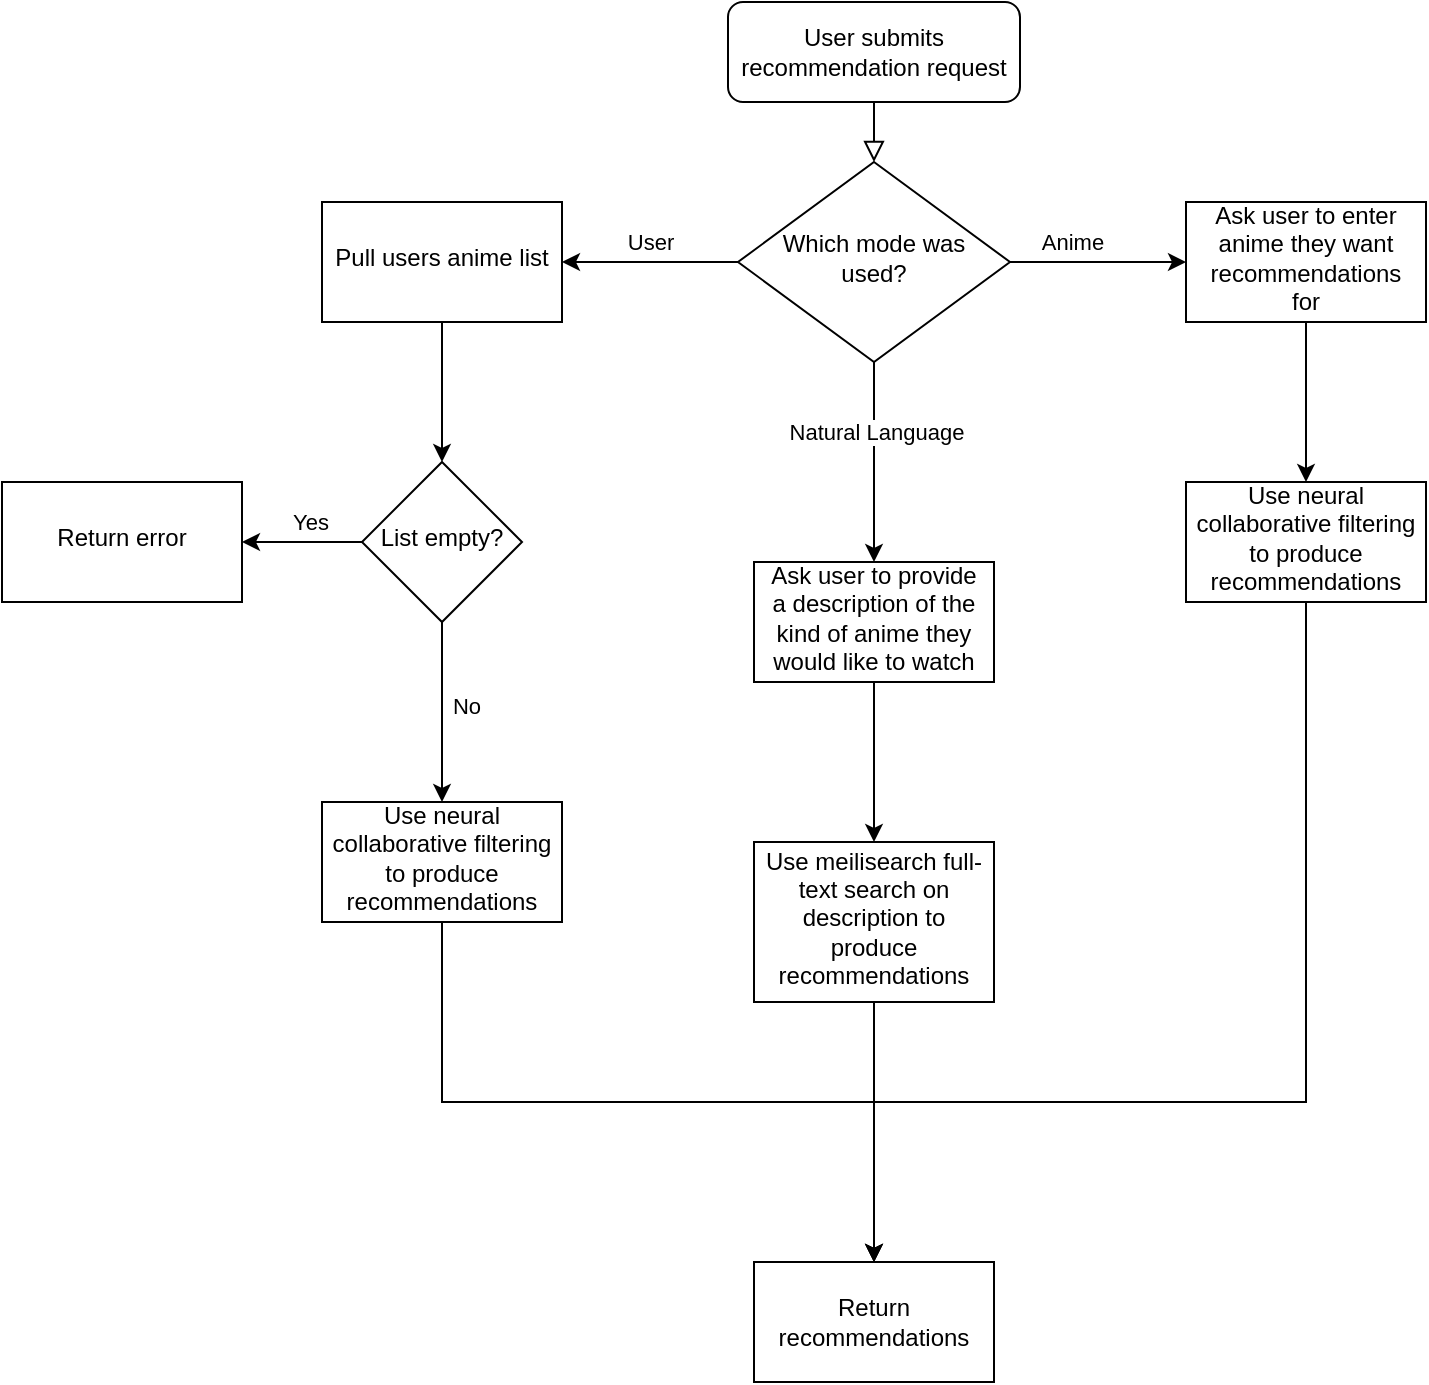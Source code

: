<mxfile version="26.2.2">
  <diagram id="C5RBs43oDa-KdzZeNtuy" name="Page-1">
    <mxGraphModel dx="1935" dy="1004" grid="1" gridSize="10" guides="1" tooltips="1" connect="1" arrows="1" fold="1" page="1" pageScale="1" pageWidth="827" pageHeight="1169" math="0" shadow="0">
      <root>
        <mxCell id="WIyWlLk6GJQsqaUBKTNV-0" />
        <mxCell id="WIyWlLk6GJQsqaUBKTNV-1" parent="WIyWlLk6GJQsqaUBKTNV-0" />
        <mxCell id="WIyWlLk6GJQsqaUBKTNV-2" value="" style="rounded=0;html=1;jettySize=auto;orthogonalLoop=1;fontSize=11;endArrow=block;endFill=0;endSize=8;strokeWidth=1;shadow=0;labelBackgroundColor=none;edgeStyle=orthogonalEdgeStyle;" parent="WIyWlLk6GJQsqaUBKTNV-1" source="WIyWlLk6GJQsqaUBKTNV-3" target="WIyWlLk6GJQsqaUBKTNV-6" edge="1">
          <mxGeometry relative="1" as="geometry" />
        </mxCell>
        <mxCell id="WIyWlLk6GJQsqaUBKTNV-3" value="User submits recommendation request" style="rounded=1;whiteSpace=wrap;html=1;fontSize=12;glass=0;strokeWidth=1;shadow=0;" parent="WIyWlLk6GJQsqaUBKTNV-1" vertex="1">
          <mxGeometry x="341" y="70" width="146" height="50" as="geometry" />
        </mxCell>
        <mxCell id="54ExOtCVc-JKJDqyDyc6-1" value="" style="edgeStyle=orthogonalEdgeStyle;rounded=0;orthogonalLoop=1;jettySize=auto;html=1;" edge="1" parent="WIyWlLk6GJQsqaUBKTNV-1" source="WIyWlLk6GJQsqaUBKTNV-6" target="54ExOtCVc-JKJDqyDyc6-0">
          <mxGeometry relative="1" as="geometry" />
        </mxCell>
        <mxCell id="54ExOtCVc-JKJDqyDyc6-2" value="Anime" style="edgeLabel;html=1;align=center;verticalAlign=middle;resizable=0;points=[];" vertex="1" connectable="0" parent="54ExOtCVc-JKJDqyDyc6-1">
          <mxGeometry x="-0.295" y="1" relative="1" as="geometry">
            <mxPoint y="-9" as="offset" />
          </mxGeometry>
        </mxCell>
        <mxCell id="54ExOtCVc-JKJDqyDyc6-4" value="" style="edgeStyle=orthogonalEdgeStyle;rounded=0;orthogonalLoop=1;jettySize=auto;html=1;" edge="1" parent="WIyWlLk6GJQsqaUBKTNV-1" source="WIyWlLk6GJQsqaUBKTNV-6" target="54ExOtCVc-JKJDqyDyc6-3">
          <mxGeometry relative="1" as="geometry" />
        </mxCell>
        <mxCell id="54ExOtCVc-JKJDqyDyc6-5" value="User" style="edgeLabel;html=1;align=center;verticalAlign=middle;resizable=0;points=[];" vertex="1" connectable="0" parent="54ExOtCVc-JKJDqyDyc6-4">
          <mxGeometry y="3" relative="1" as="geometry">
            <mxPoint y="-13" as="offset" />
          </mxGeometry>
        </mxCell>
        <mxCell id="54ExOtCVc-JKJDqyDyc6-7" value="" style="edgeStyle=orthogonalEdgeStyle;rounded=0;orthogonalLoop=1;jettySize=auto;html=1;" edge="1" parent="WIyWlLk6GJQsqaUBKTNV-1" source="WIyWlLk6GJQsqaUBKTNV-6" target="54ExOtCVc-JKJDqyDyc6-6">
          <mxGeometry relative="1" as="geometry" />
        </mxCell>
        <mxCell id="54ExOtCVc-JKJDqyDyc6-8" value="Natural Language" style="edgeLabel;html=1;align=center;verticalAlign=middle;resizable=0;points=[];" vertex="1" connectable="0" parent="54ExOtCVc-JKJDqyDyc6-7">
          <mxGeometry x="-0.3" y="1" relative="1" as="geometry">
            <mxPoint as="offset" />
          </mxGeometry>
        </mxCell>
        <mxCell id="WIyWlLk6GJQsqaUBKTNV-6" value="Which mode was used?" style="rhombus;whiteSpace=wrap;html=1;shadow=0;fontFamily=Helvetica;fontSize=12;align=center;strokeWidth=1;spacing=6;spacingTop=-4;" parent="WIyWlLk6GJQsqaUBKTNV-1" vertex="1">
          <mxGeometry x="346" y="150" width="136" height="100" as="geometry" />
        </mxCell>
        <mxCell id="54ExOtCVc-JKJDqyDyc6-24" value="" style="edgeStyle=orthogonalEdgeStyle;rounded=0;orthogonalLoop=1;jettySize=auto;html=1;" edge="1" parent="WIyWlLk6GJQsqaUBKTNV-1" source="54ExOtCVc-JKJDqyDyc6-0" target="54ExOtCVc-JKJDqyDyc6-23">
          <mxGeometry relative="1" as="geometry" />
        </mxCell>
        <mxCell id="54ExOtCVc-JKJDqyDyc6-0" value="Ask user to enter anime they want recommendations for" style="whiteSpace=wrap;html=1;shadow=0;strokeWidth=1;spacing=6;spacingTop=-4;" vertex="1" parent="WIyWlLk6GJQsqaUBKTNV-1">
          <mxGeometry x="570" y="170" width="120" height="60" as="geometry" />
        </mxCell>
        <mxCell id="54ExOtCVc-JKJDqyDyc6-10" value="" style="edgeStyle=orthogonalEdgeStyle;rounded=0;orthogonalLoop=1;jettySize=auto;html=1;" edge="1" parent="WIyWlLk6GJQsqaUBKTNV-1" source="54ExOtCVc-JKJDqyDyc6-3" target="54ExOtCVc-JKJDqyDyc6-9">
          <mxGeometry relative="1" as="geometry" />
        </mxCell>
        <mxCell id="54ExOtCVc-JKJDqyDyc6-3" value="Pull users anime list" style="whiteSpace=wrap;html=1;shadow=0;strokeWidth=1;spacing=6;spacingTop=-4;" vertex="1" parent="WIyWlLk6GJQsqaUBKTNV-1">
          <mxGeometry x="138" y="170" width="120" height="60" as="geometry" />
        </mxCell>
        <mxCell id="54ExOtCVc-JKJDqyDyc6-22" value="" style="edgeStyle=orthogonalEdgeStyle;rounded=0;orthogonalLoop=1;jettySize=auto;html=1;" edge="1" parent="WIyWlLk6GJQsqaUBKTNV-1" source="54ExOtCVc-JKJDqyDyc6-6" target="54ExOtCVc-JKJDqyDyc6-21">
          <mxGeometry relative="1" as="geometry" />
        </mxCell>
        <mxCell id="54ExOtCVc-JKJDqyDyc6-6" value="Ask user to provide a description of the kind of anime they would like to watch" style="whiteSpace=wrap;html=1;shadow=0;strokeWidth=1;spacing=6;spacingTop=-4;" vertex="1" parent="WIyWlLk6GJQsqaUBKTNV-1">
          <mxGeometry x="354" y="350" width="120" height="60" as="geometry" />
        </mxCell>
        <mxCell id="54ExOtCVc-JKJDqyDyc6-12" value="" style="edgeStyle=orthogonalEdgeStyle;rounded=0;orthogonalLoop=1;jettySize=auto;html=1;" edge="1" parent="WIyWlLk6GJQsqaUBKTNV-1" source="54ExOtCVc-JKJDqyDyc6-9" target="54ExOtCVc-JKJDqyDyc6-11">
          <mxGeometry relative="1" as="geometry" />
        </mxCell>
        <mxCell id="54ExOtCVc-JKJDqyDyc6-13" value="Yes" style="edgeLabel;html=1;align=center;verticalAlign=middle;resizable=0;points=[];" vertex="1" connectable="0" parent="54ExOtCVc-JKJDqyDyc6-12">
          <mxGeometry x="-0.133" y="-1" relative="1" as="geometry">
            <mxPoint y="-9" as="offset" />
          </mxGeometry>
        </mxCell>
        <mxCell id="54ExOtCVc-JKJDqyDyc6-15" value="" style="edgeStyle=orthogonalEdgeStyle;rounded=0;orthogonalLoop=1;jettySize=auto;html=1;" edge="1" parent="WIyWlLk6GJQsqaUBKTNV-1" source="54ExOtCVc-JKJDqyDyc6-9" target="54ExOtCVc-JKJDqyDyc6-14">
          <mxGeometry relative="1" as="geometry" />
        </mxCell>
        <mxCell id="54ExOtCVc-JKJDqyDyc6-16" value="No" style="edgeLabel;html=1;align=center;verticalAlign=middle;resizable=0;points=[];" vertex="1" connectable="0" parent="54ExOtCVc-JKJDqyDyc6-15">
          <mxGeometry x="-0.067" y="2" relative="1" as="geometry">
            <mxPoint x="10" as="offset" />
          </mxGeometry>
        </mxCell>
        <mxCell id="54ExOtCVc-JKJDqyDyc6-9" value="List empty?" style="rhombus;whiteSpace=wrap;html=1;shadow=0;strokeWidth=1;spacing=6;spacingTop=-4;" vertex="1" parent="WIyWlLk6GJQsqaUBKTNV-1">
          <mxGeometry x="158" y="300" width="80" height="80" as="geometry" />
        </mxCell>
        <mxCell id="54ExOtCVc-JKJDqyDyc6-11" value="Return error" style="whiteSpace=wrap;html=1;shadow=0;strokeWidth=1;spacing=6;spacingTop=-4;" vertex="1" parent="WIyWlLk6GJQsqaUBKTNV-1">
          <mxGeometry x="-22" y="310" width="120" height="60" as="geometry" />
        </mxCell>
        <mxCell id="54ExOtCVc-JKJDqyDyc6-26" style="edgeStyle=orthogonalEdgeStyle;rounded=0;orthogonalLoop=1;jettySize=auto;html=1;entryX=0.5;entryY=0;entryDx=0;entryDy=0;" edge="1" parent="WIyWlLk6GJQsqaUBKTNV-1" source="54ExOtCVc-JKJDqyDyc6-14" target="54ExOtCVc-JKJDqyDyc6-25">
          <mxGeometry relative="1" as="geometry">
            <Array as="points">
              <mxPoint x="198" y="620" />
              <mxPoint x="414" y="620" />
            </Array>
          </mxGeometry>
        </mxCell>
        <mxCell id="54ExOtCVc-JKJDqyDyc6-14" value="Use neural collaborative filtering to produce recommendations" style="whiteSpace=wrap;html=1;shadow=0;strokeWidth=1;spacing=6;spacingTop=-4;" vertex="1" parent="WIyWlLk6GJQsqaUBKTNV-1">
          <mxGeometry x="138" y="470" width="120" height="60" as="geometry" />
        </mxCell>
        <mxCell id="54ExOtCVc-JKJDqyDyc6-27" style="edgeStyle=orthogonalEdgeStyle;rounded=0;orthogonalLoop=1;jettySize=auto;html=1;entryX=0.5;entryY=0;entryDx=0;entryDy=0;" edge="1" parent="WIyWlLk6GJQsqaUBKTNV-1" source="54ExOtCVc-JKJDqyDyc6-21" target="54ExOtCVc-JKJDqyDyc6-25">
          <mxGeometry relative="1" as="geometry" />
        </mxCell>
        <mxCell id="54ExOtCVc-JKJDqyDyc6-21" value="Use meilisearch full-text search on description to produce recommendations" style="whiteSpace=wrap;html=1;shadow=0;strokeWidth=1;spacing=6;spacingTop=-4;" vertex="1" parent="WIyWlLk6GJQsqaUBKTNV-1">
          <mxGeometry x="354" y="490" width="120" height="80" as="geometry" />
        </mxCell>
        <mxCell id="54ExOtCVc-JKJDqyDyc6-28" style="edgeStyle=orthogonalEdgeStyle;rounded=0;orthogonalLoop=1;jettySize=auto;html=1;entryX=0.5;entryY=0;entryDx=0;entryDy=0;" edge="1" parent="WIyWlLk6GJQsqaUBKTNV-1" source="54ExOtCVc-JKJDqyDyc6-23" target="54ExOtCVc-JKJDqyDyc6-25">
          <mxGeometry relative="1" as="geometry">
            <Array as="points">
              <mxPoint x="630" y="620" />
              <mxPoint x="414" y="620" />
            </Array>
          </mxGeometry>
        </mxCell>
        <mxCell id="54ExOtCVc-JKJDqyDyc6-23" value="Use neural collaborative filtering to produce recommendations" style="whiteSpace=wrap;html=1;shadow=0;strokeWidth=1;spacing=6;spacingTop=-4;" vertex="1" parent="WIyWlLk6GJQsqaUBKTNV-1">
          <mxGeometry x="570" y="310" width="120" height="60" as="geometry" />
        </mxCell>
        <mxCell id="54ExOtCVc-JKJDqyDyc6-25" value="Return recommendations" style="rounded=0;whiteSpace=wrap;html=1;" vertex="1" parent="WIyWlLk6GJQsqaUBKTNV-1">
          <mxGeometry x="354" y="700" width="120" height="60" as="geometry" />
        </mxCell>
      </root>
    </mxGraphModel>
  </diagram>
</mxfile>
